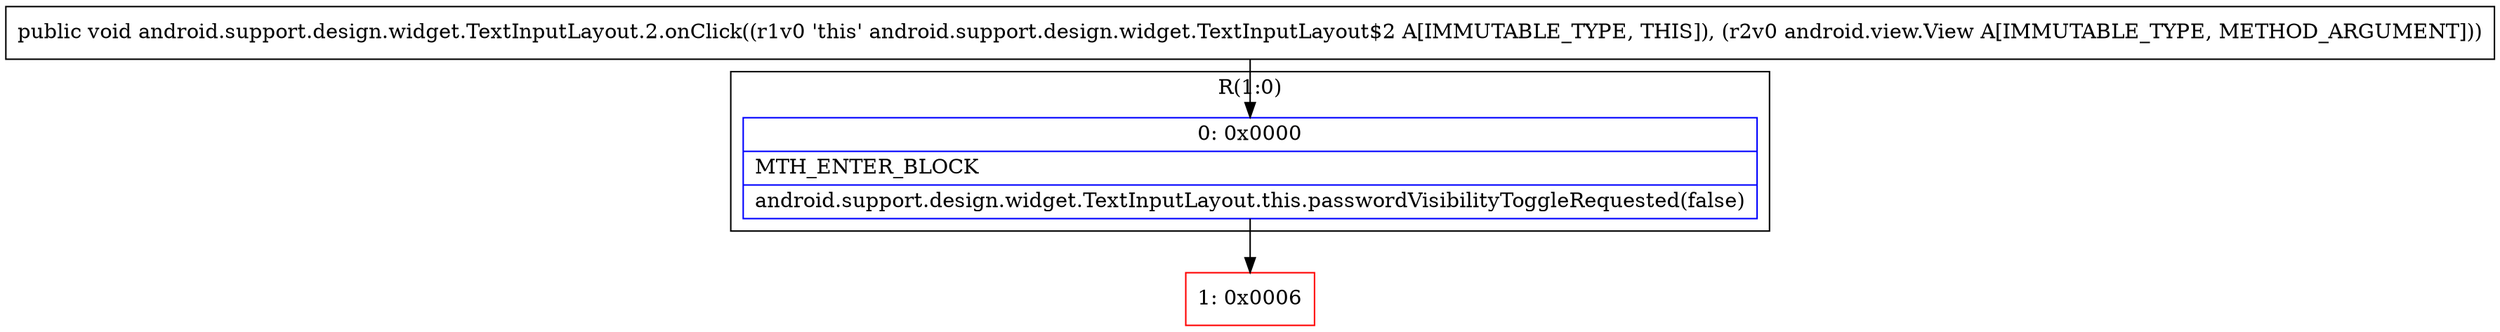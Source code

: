 digraph "CFG forandroid.support.design.widget.TextInputLayout.2.onClick(Landroid\/view\/View;)V" {
subgraph cluster_Region_2068837217 {
label = "R(1:0)";
node [shape=record,color=blue];
Node_0 [shape=record,label="{0\:\ 0x0000|MTH_ENTER_BLOCK\l|android.support.design.widget.TextInputLayout.this.passwordVisibilityToggleRequested(false)\l}"];
}
Node_1 [shape=record,color=red,label="{1\:\ 0x0006}"];
MethodNode[shape=record,label="{public void android.support.design.widget.TextInputLayout.2.onClick((r1v0 'this' android.support.design.widget.TextInputLayout$2 A[IMMUTABLE_TYPE, THIS]), (r2v0 android.view.View A[IMMUTABLE_TYPE, METHOD_ARGUMENT])) }"];
MethodNode -> Node_0;
Node_0 -> Node_1;
}

